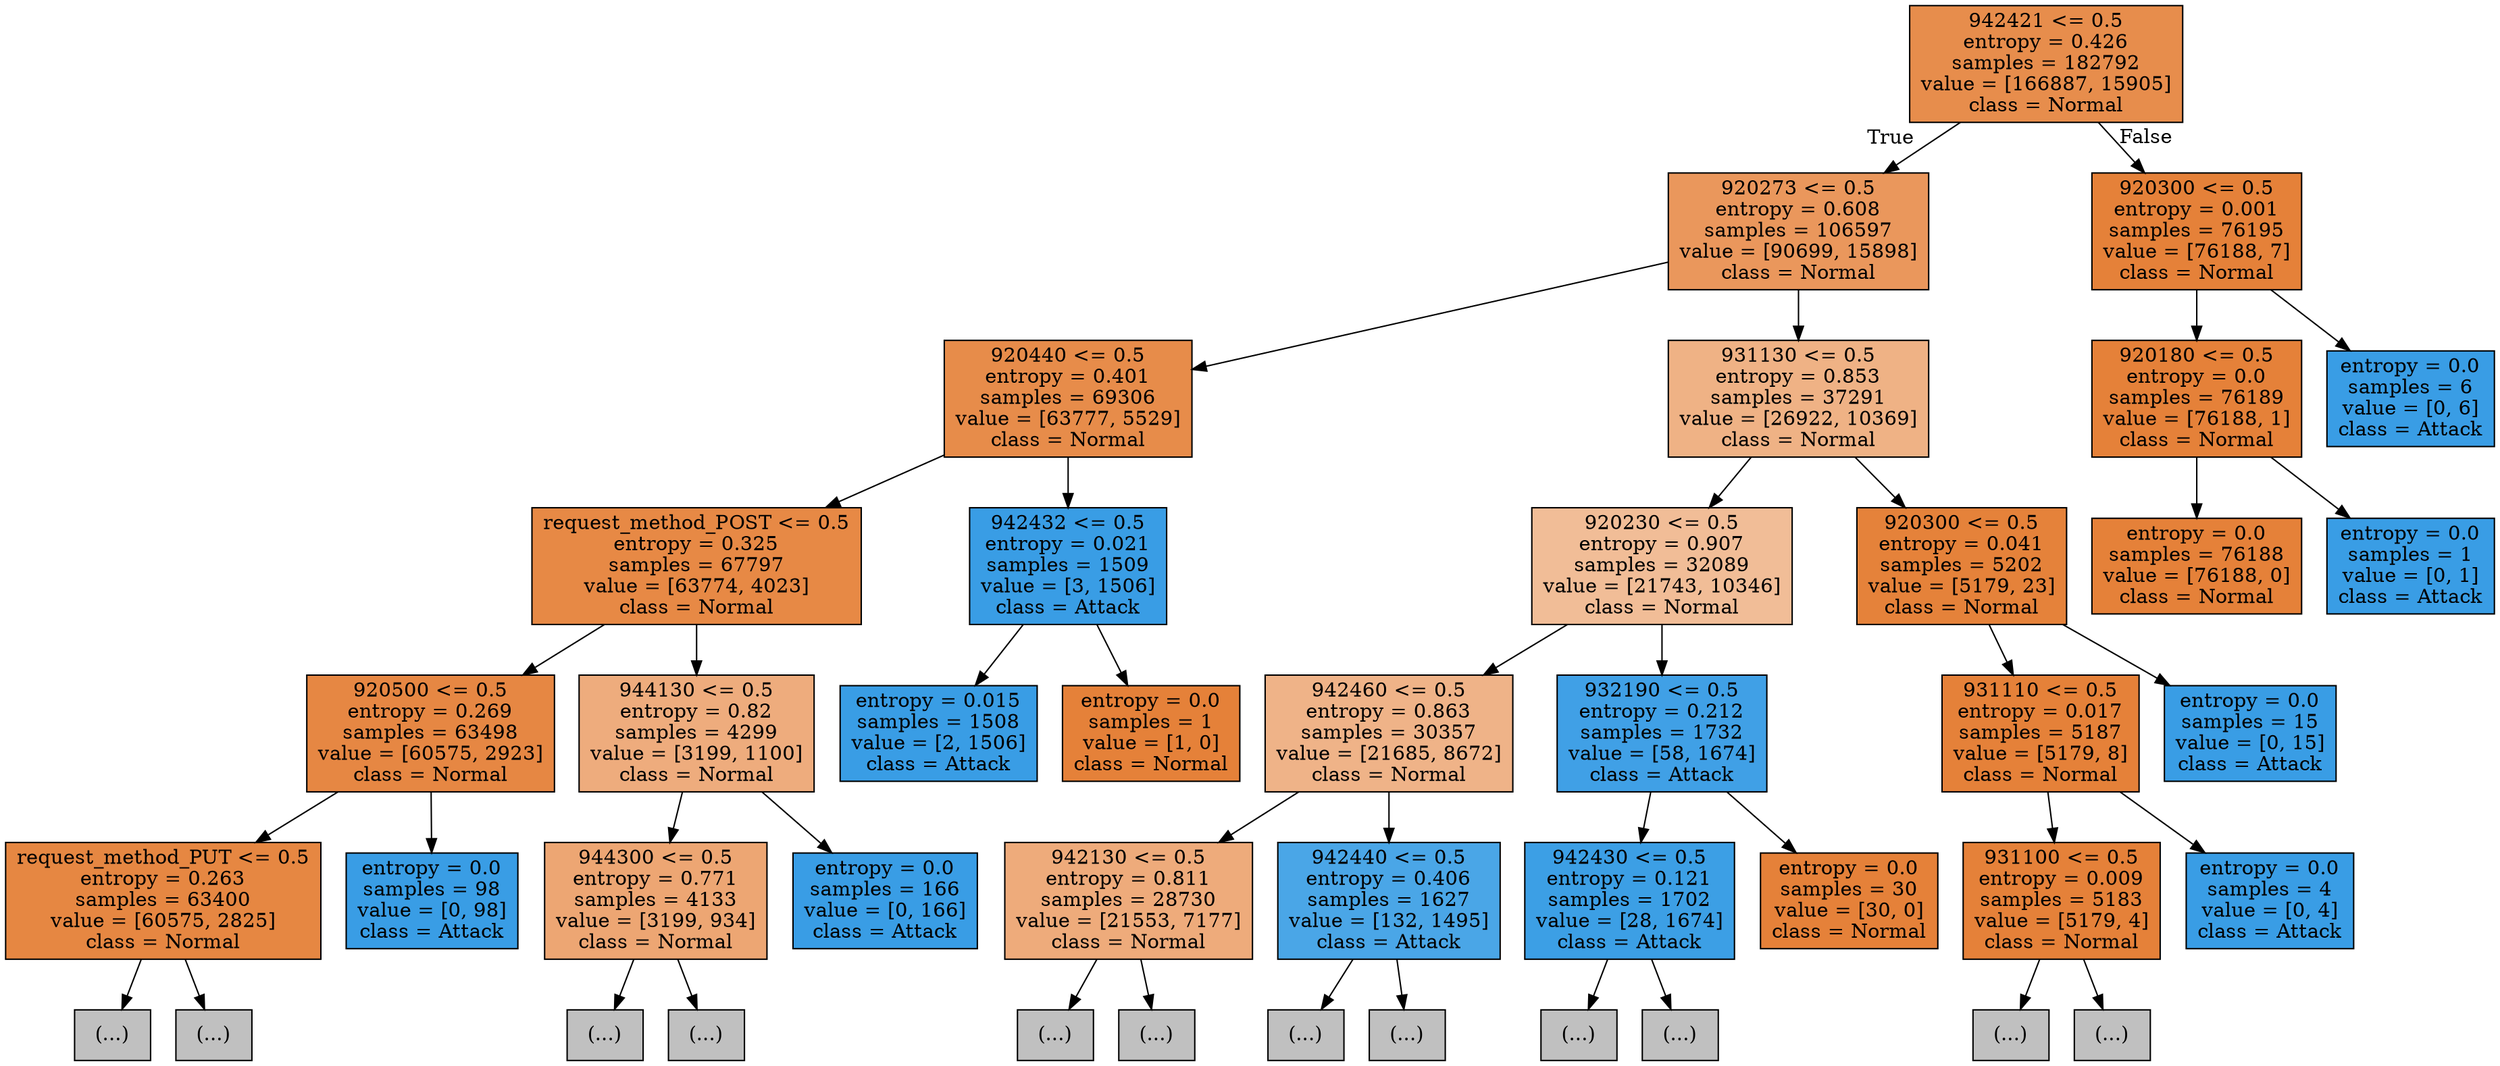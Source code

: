 digraph Tree {
node [shape=box, style="filled", color="black"] ;
0 [label="942421 <= 0.5\nentropy = 0.426\nsamples = 182792\nvalue = [166887, 15905]\nclass = Normal", fillcolor="#e78d4c"] ;
1 [label="920273 <= 0.5\nentropy = 0.608\nsamples = 106597\nvalue = [90699, 15898]\nclass = Normal", fillcolor="#ea975c"] ;
0 -> 1 [labeldistance=2.5, labelangle=45, headlabel="True"] ;
2 [label="920440 <= 0.5\nentropy = 0.401\nsamples = 69306\nvalue = [63777, 5529]\nclass = Normal", fillcolor="#e78c4a"] ;
1 -> 2 ;
3 [label="request_method_POST <= 0.5\nentropy = 0.325\nsamples = 67797\nvalue = [63774, 4023]\nclass = Normal", fillcolor="#e78945"] ;
2 -> 3 ;
4 [label="920500 <= 0.5\nentropy = 0.269\nsamples = 63498\nvalue = [60575, 2923]\nclass = Normal", fillcolor="#e68743"] ;
3 -> 4 ;
5 [label="request_method_PUT <= 0.5\nentropy = 0.263\nsamples = 63400\nvalue = [60575, 2825]\nclass = Normal", fillcolor="#e68742"] ;
4 -> 5 ;
6 [label="(...)", fillcolor="#C0C0C0"] ;
5 -> 6 ;
35 [label="(...)", fillcolor="#C0C0C0"] ;
5 -> 35 ;
38 [label="entropy = 0.0\nsamples = 98\nvalue = [0, 98]\nclass = Attack", fillcolor="#399de5"] ;
4 -> 38 ;
39 [label="944130 <= 0.5\nentropy = 0.82\nsamples = 4299\nvalue = [3199, 1100]\nclass = Normal", fillcolor="#eeac7d"] ;
3 -> 39 ;
40 [label="944300 <= 0.5\nentropy = 0.771\nsamples = 4133\nvalue = [3199, 934]\nclass = Normal", fillcolor="#eda673"] ;
39 -> 40 ;
41 [label="(...)", fillcolor="#C0C0C0"] ;
40 -> 41 ;
54 [label="(...)", fillcolor="#C0C0C0"] ;
40 -> 54 ;
55 [label="entropy = 0.0\nsamples = 166\nvalue = [0, 166]\nclass = Attack", fillcolor="#399de5"] ;
39 -> 55 ;
56 [label="942432 <= 0.5\nentropy = 0.021\nsamples = 1509\nvalue = [3, 1506]\nclass = Attack", fillcolor="#399de5"] ;
2 -> 56 ;
57 [label="entropy = 0.015\nsamples = 1508\nvalue = [2, 1506]\nclass = Attack", fillcolor="#399de5"] ;
56 -> 57 ;
58 [label="entropy = 0.0\nsamples = 1\nvalue = [1, 0]\nclass = Normal", fillcolor="#e58139"] ;
56 -> 58 ;
59 [label="931130 <= 0.5\nentropy = 0.853\nsamples = 37291\nvalue = [26922, 10369]\nclass = Normal", fillcolor="#efb285"] ;
1 -> 59 ;
60 [label="920230 <= 0.5\nentropy = 0.907\nsamples = 32089\nvalue = [21743, 10346]\nclass = Normal", fillcolor="#f1bd97"] ;
59 -> 60 ;
61 [label="942460 <= 0.5\nentropy = 0.863\nsamples = 30357\nvalue = [21685, 8672]\nclass = Normal", fillcolor="#efb388"] ;
60 -> 61 ;
62 [label="942130 <= 0.5\nentropy = 0.811\nsamples = 28730\nvalue = [21553, 7177]\nclass = Normal", fillcolor="#eeab7b"] ;
61 -> 62 ;
63 [label="(...)", fillcolor="#C0C0C0"] ;
62 -> 63 ;
134 [label="(...)", fillcolor="#C0C0C0"] ;
62 -> 134 ;
163 [label="942440 <= 0.5\nentropy = 0.406\nsamples = 1627\nvalue = [132, 1495]\nclass = Attack", fillcolor="#4aa6e7"] ;
61 -> 163 ;
164 [label="(...)", fillcolor="#C0C0C0"] ;
163 -> 164 ;
195 [label="(...)", fillcolor="#C0C0C0"] ;
163 -> 195 ;
196 [label="932190 <= 0.5\nentropy = 0.212\nsamples = 1732\nvalue = [58, 1674]\nclass = Attack", fillcolor="#40a0e6"] ;
60 -> 196 ;
197 [label="942430 <= 0.5\nentropy = 0.121\nsamples = 1702\nvalue = [28, 1674]\nclass = Attack", fillcolor="#3c9fe5"] ;
196 -> 197 ;
198 [label="(...)", fillcolor="#C0C0C0"] ;
197 -> 198 ;
199 [label="(...)", fillcolor="#C0C0C0"] ;
197 -> 199 ;
202 [label="entropy = 0.0\nsamples = 30\nvalue = [30, 0]\nclass = Normal", fillcolor="#e58139"] ;
196 -> 202 ;
203 [label="920300 <= 0.5\nentropy = 0.041\nsamples = 5202\nvalue = [5179, 23]\nclass = Normal", fillcolor="#e5823a"] ;
59 -> 203 ;
204 [label="931110 <= 0.5\nentropy = 0.017\nsamples = 5187\nvalue = [5179, 8]\nclass = Normal", fillcolor="#e58139"] ;
203 -> 204 ;
205 [label="931100 <= 0.5\nentropy = 0.009\nsamples = 5183\nvalue = [5179, 4]\nclass = Normal", fillcolor="#e58139"] ;
204 -> 205 ;
206 [label="(...)", fillcolor="#C0C0C0"] ;
205 -> 206 ;
215 [label="(...)", fillcolor="#C0C0C0"] ;
205 -> 215 ;
216 [label="entropy = 0.0\nsamples = 4\nvalue = [0, 4]\nclass = Attack", fillcolor="#399de5"] ;
204 -> 216 ;
217 [label="entropy = 0.0\nsamples = 15\nvalue = [0, 15]\nclass = Attack", fillcolor="#399de5"] ;
203 -> 217 ;
218 [label="920300 <= 0.5\nentropy = 0.001\nsamples = 76195\nvalue = [76188, 7]\nclass = Normal", fillcolor="#e58139"] ;
0 -> 218 [labeldistance=2.5, labelangle=-45, headlabel="False"] ;
219 [label="920180 <= 0.5\nentropy = 0.0\nsamples = 76189\nvalue = [76188, 1]\nclass = Normal", fillcolor="#e58139"] ;
218 -> 219 ;
220 [label="entropy = 0.0\nsamples = 76188\nvalue = [76188, 0]\nclass = Normal", fillcolor="#e58139"] ;
219 -> 220 ;
221 [label="entropy = 0.0\nsamples = 1\nvalue = [0, 1]\nclass = Attack", fillcolor="#399de5"] ;
219 -> 221 ;
222 [label="entropy = 0.0\nsamples = 6\nvalue = [0, 6]\nclass = Attack", fillcolor="#399de5"] ;
218 -> 222 ;
}